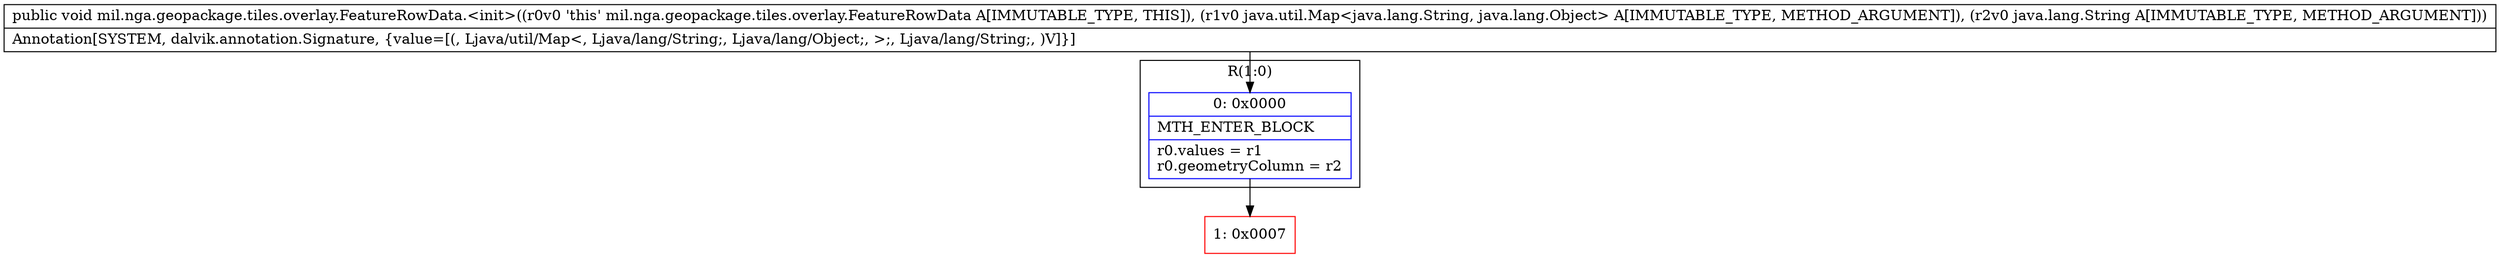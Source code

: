 digraph "CFG formil.nga.geopackage.tiles.overlay.FeatureRowData.\<init\>(Ljava\/util\/Map;Ljava\/lang\/String;)V" {
subgraph cluster_Region_38754012 {
label = "R(1:0)";
node [shape=record,color=blue];
Node_0 [shape=record,label="{0\:\ 0x0000|MTH_ENTER_BLOCK\l|r0.values = r1\lr0.geometryColumn = r2\l}"];
}
Node_1 [shape=record,color=red,label="{1\:\ 0x0007}"];
MethodNode[shape=record,label="{public void mil.nga.geopackage.tiles.overlay.FeatureRowData.\<init\>((r0v0 'this' mil.nga.geopackage.tiles.overlay.FeatureRowData A[IMMUTABLE_TYPE, THIS]), (r1v0 java.util.Map\<java.lang.String, java.lang.Object\> A[IMMUTABLE_TYPE, METHOD_ARGUMENT]), (r2v0 java.lang.String A[IMMUTABLE_TYPE, METHOD_ARGUMENT]))  | Annotation[SYSTEM, dalvik.annotation.Signature, \{value=[(, Ljava\/util\/Map\<, Ljava\/lang\/String;, Ljava\/lang\/Object;, \>;, Ljava\/lang\/String;, )V]\}]\l}"];
MethodNode -> Node_0;
Node_0 -> Node_1;
}


